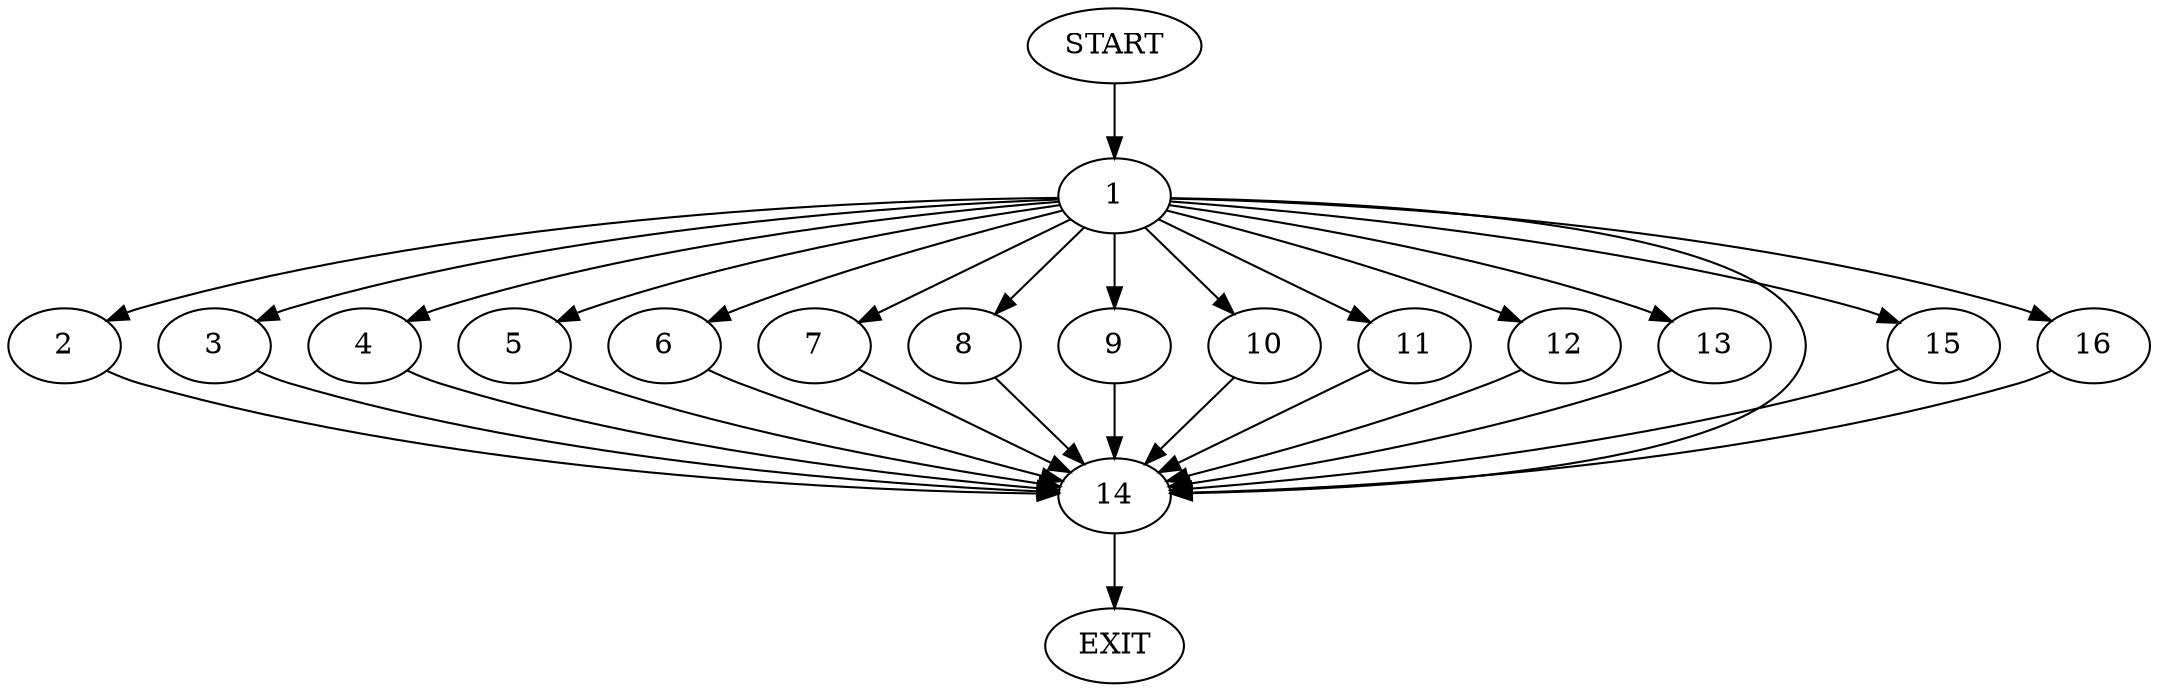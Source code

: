 digraph {
0 [label="START"]
17 [label="EXIT"]
0 -> 1
1 -> 2
1 -> 3
1 -> 4
1 -> 5
1 -> 6
1 -> 7
1 -> 8
1 -> 9
1 -> 10
1 -> 11
1 -> 12
1 -> 13
1 -> 14
1 -> 15
1 -> 16
15 -> 14
16 -> 14
6 -> 14
4 -> 14
12 -> 14
10 -> 14
14 -> 17
5 -> 14
13 -> 14
2 -> 14
8 -> 14
7 -> 14
9 -> 14
3 -> 14
11 -> 14
}
